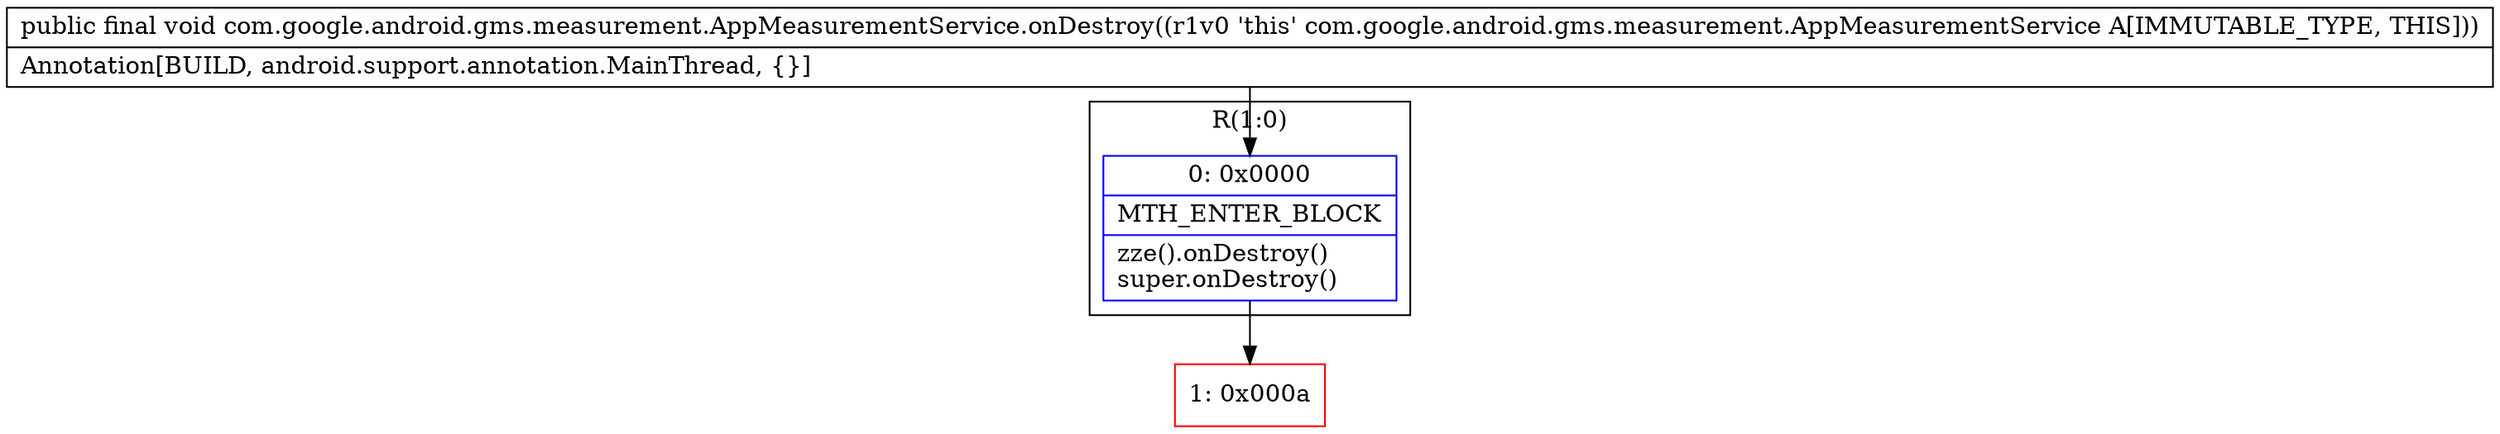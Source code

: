 digraph "CFG forcom.google.android.gms.measurement.AppMeasurementService.onDestroy()V" {
subgraph cluster_Region_1372799908 {
label = "R(1:0)";
node [shape=record,color=blue];
Node_0 [shape=record,label="{0\:\ 0x0000|MTH_ENTER_BLOCK\l|zze().onDestroy()\lsuper.onDestroy()\l}"];
}
Node_1 [shape=record,color=red,label="{1\:\ 0x000a}"];
MethodNode[shape=record,label="{public final void com.google.android.gms.measurement.AppMeasurementService.onDestroy((r1v0 'this' com.google.android.gms.measurement.AppMeasurementService A[IMMUTABLE_TYPE, THIS]))  | Annotation[BUILD, android.support.annotation.MainThread, \{\}]\l}"];
MethodNode -> Node_0;
Node_0 -> Node_1;
}

